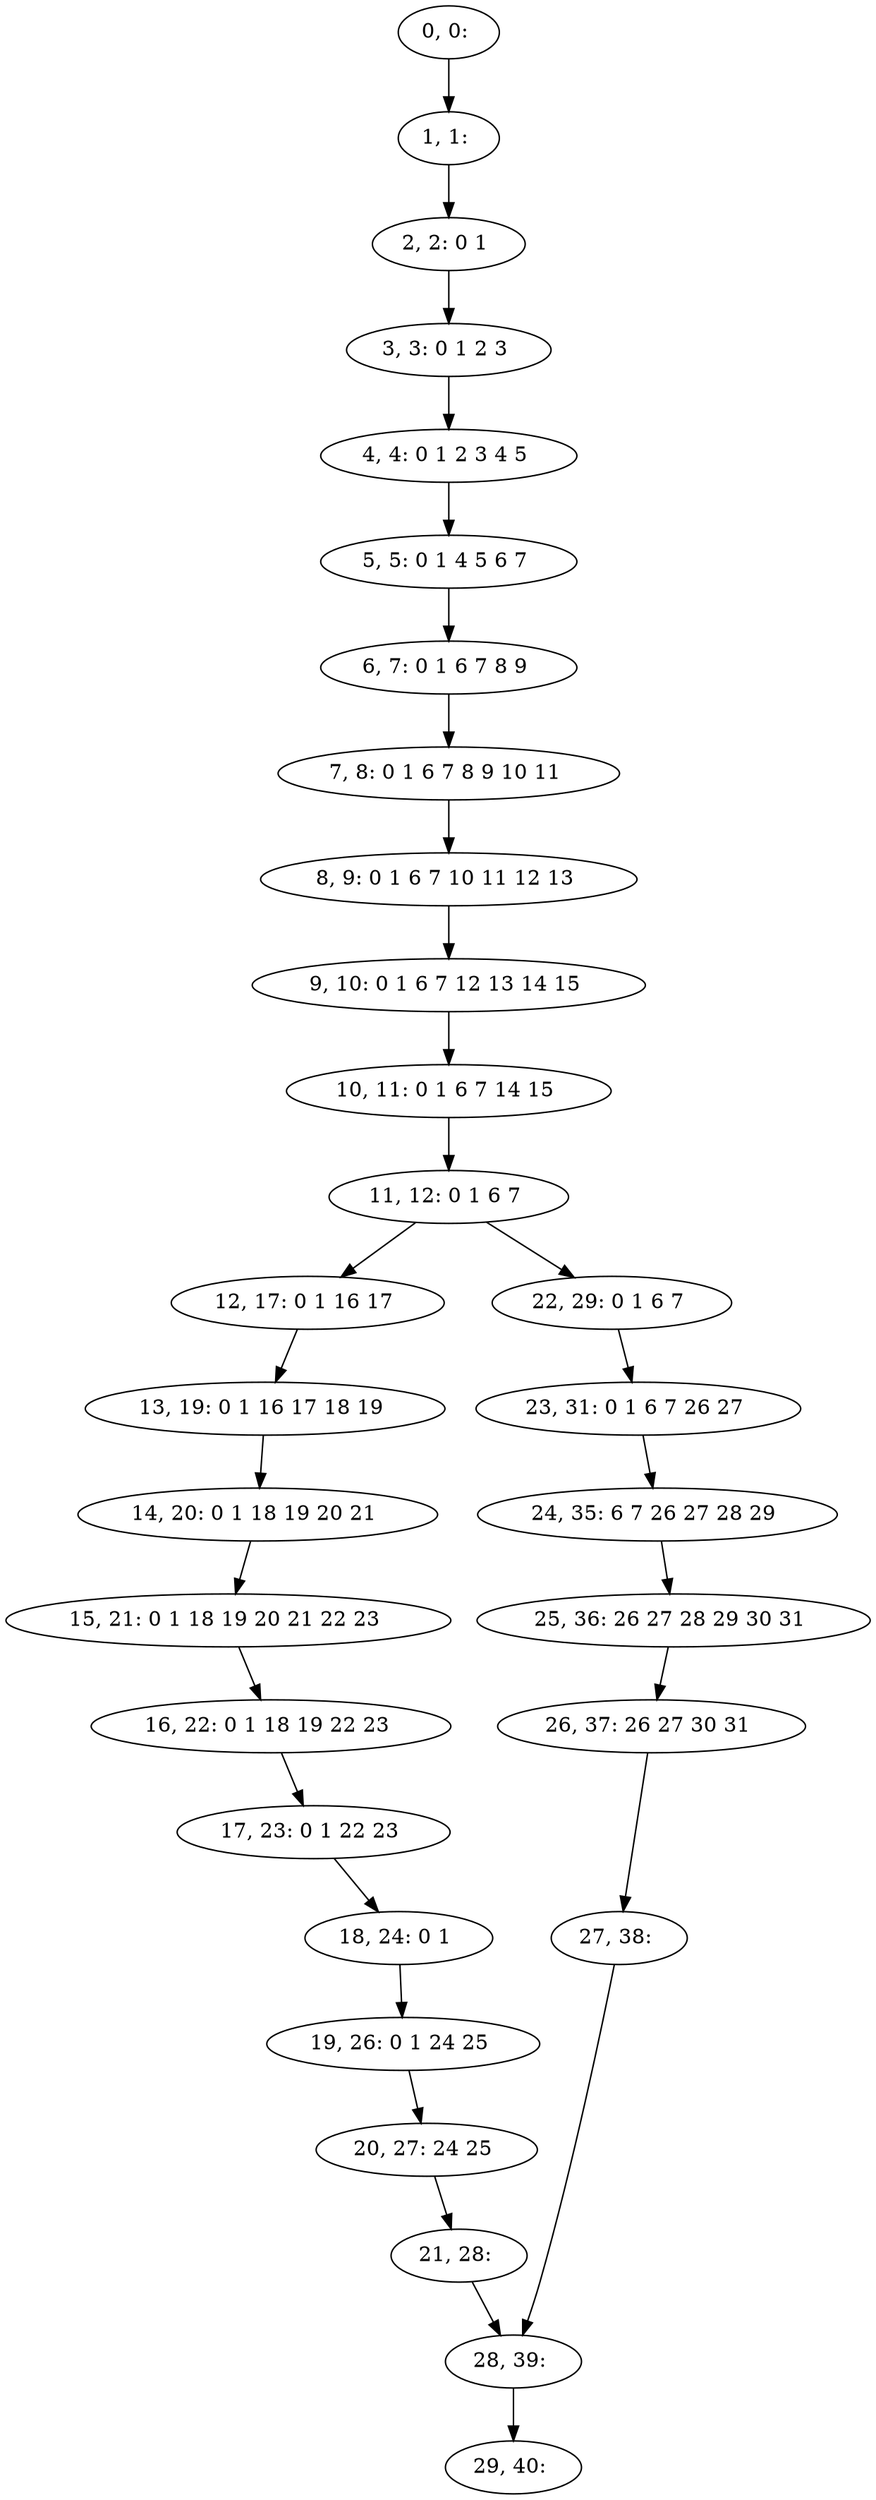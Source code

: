 digraph G {
0[label="0, 0: "];
1[label="1, 1: "];
2[label="2, 2: 0 1 "];
3[label="3, 3: 0 1 2 3 "];
4[label="4, 4: 0 1 2 3 4 5 "];
5[label="5, 5: 0 1 4 5 6 7 "];
6[label="6, 7: 0 1 6 7 8 9 "];
7[label="7, 8: 0 1 6 7 8 9 10 11 "];
8[label="8, 9: 0 1 6 7 10 11 12 13 "];
9[label="9, 10: 0 1 6 7 12 13 14 15 "];
10[label="10, 11: 0 1 6 7 14 15 "];
11[label="11, 12: 0 1 6 7 "];
12[label="12, 17: 0 1 16 17 "];
13[label="13, 19: 0 1 16 17 18 19 "];
14[label="14, 20: 0 1 18 19 20 21 "];
15[label="15, 21: 0 1 18 19 20 21 22 23 "];
16[label="16, 22: 0 1 18 19 22 23 "];
17[label="17, 23: 0 1 22 23 "];
18[label="18, 24: 0 1 "];
19[label="19, 26: 0 1 24 25 "];
20[label="20, 27: 24 25 "];
21[label="21, 28: "];
22[label="22, 29: 0 1 6 7 "];
23[label="23, 31: 0 1 6 7 26 27 "];
24[label="24, 35: 6 7 26 27 28 29 "];
25[label="25, 36: 26 27 28 29 30 31 "];
26[label="26, 37: 26 27 30 31 "];
27[label="27, 38: "];
28[label="28, 39: "];
29[label="29, 40: "];
0->1 ;
1->2 ;
2->3 ;
3->4 ;
4->5 ;
5->6 ;
6->7 ;
7->8 ;
8->9 ;
9->10 ;
10->11 ;
11->12 ;
11->22 ;
12->13 ;
13->14 ;
14->15 ;
15->16 ;
16->17 ;
17->18 ;
18->19 ;
19->20 ;
20->21 ;
21->28 ;
22->23 ;
23->24 ;
24->25 ;
25->26 ;
26->27 ;
27->28 ;
28->29 ;
}
